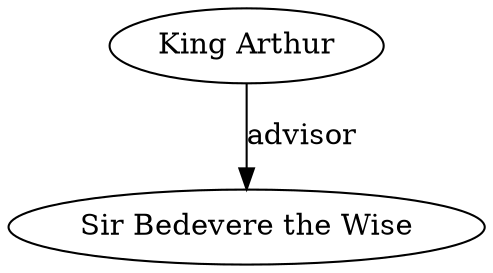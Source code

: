 // The Round Table
digraph {
	A [label="King Arthur"]
	B [label="Sir Bedevere the Wise"]
	A -> B [label=advisor]
}
